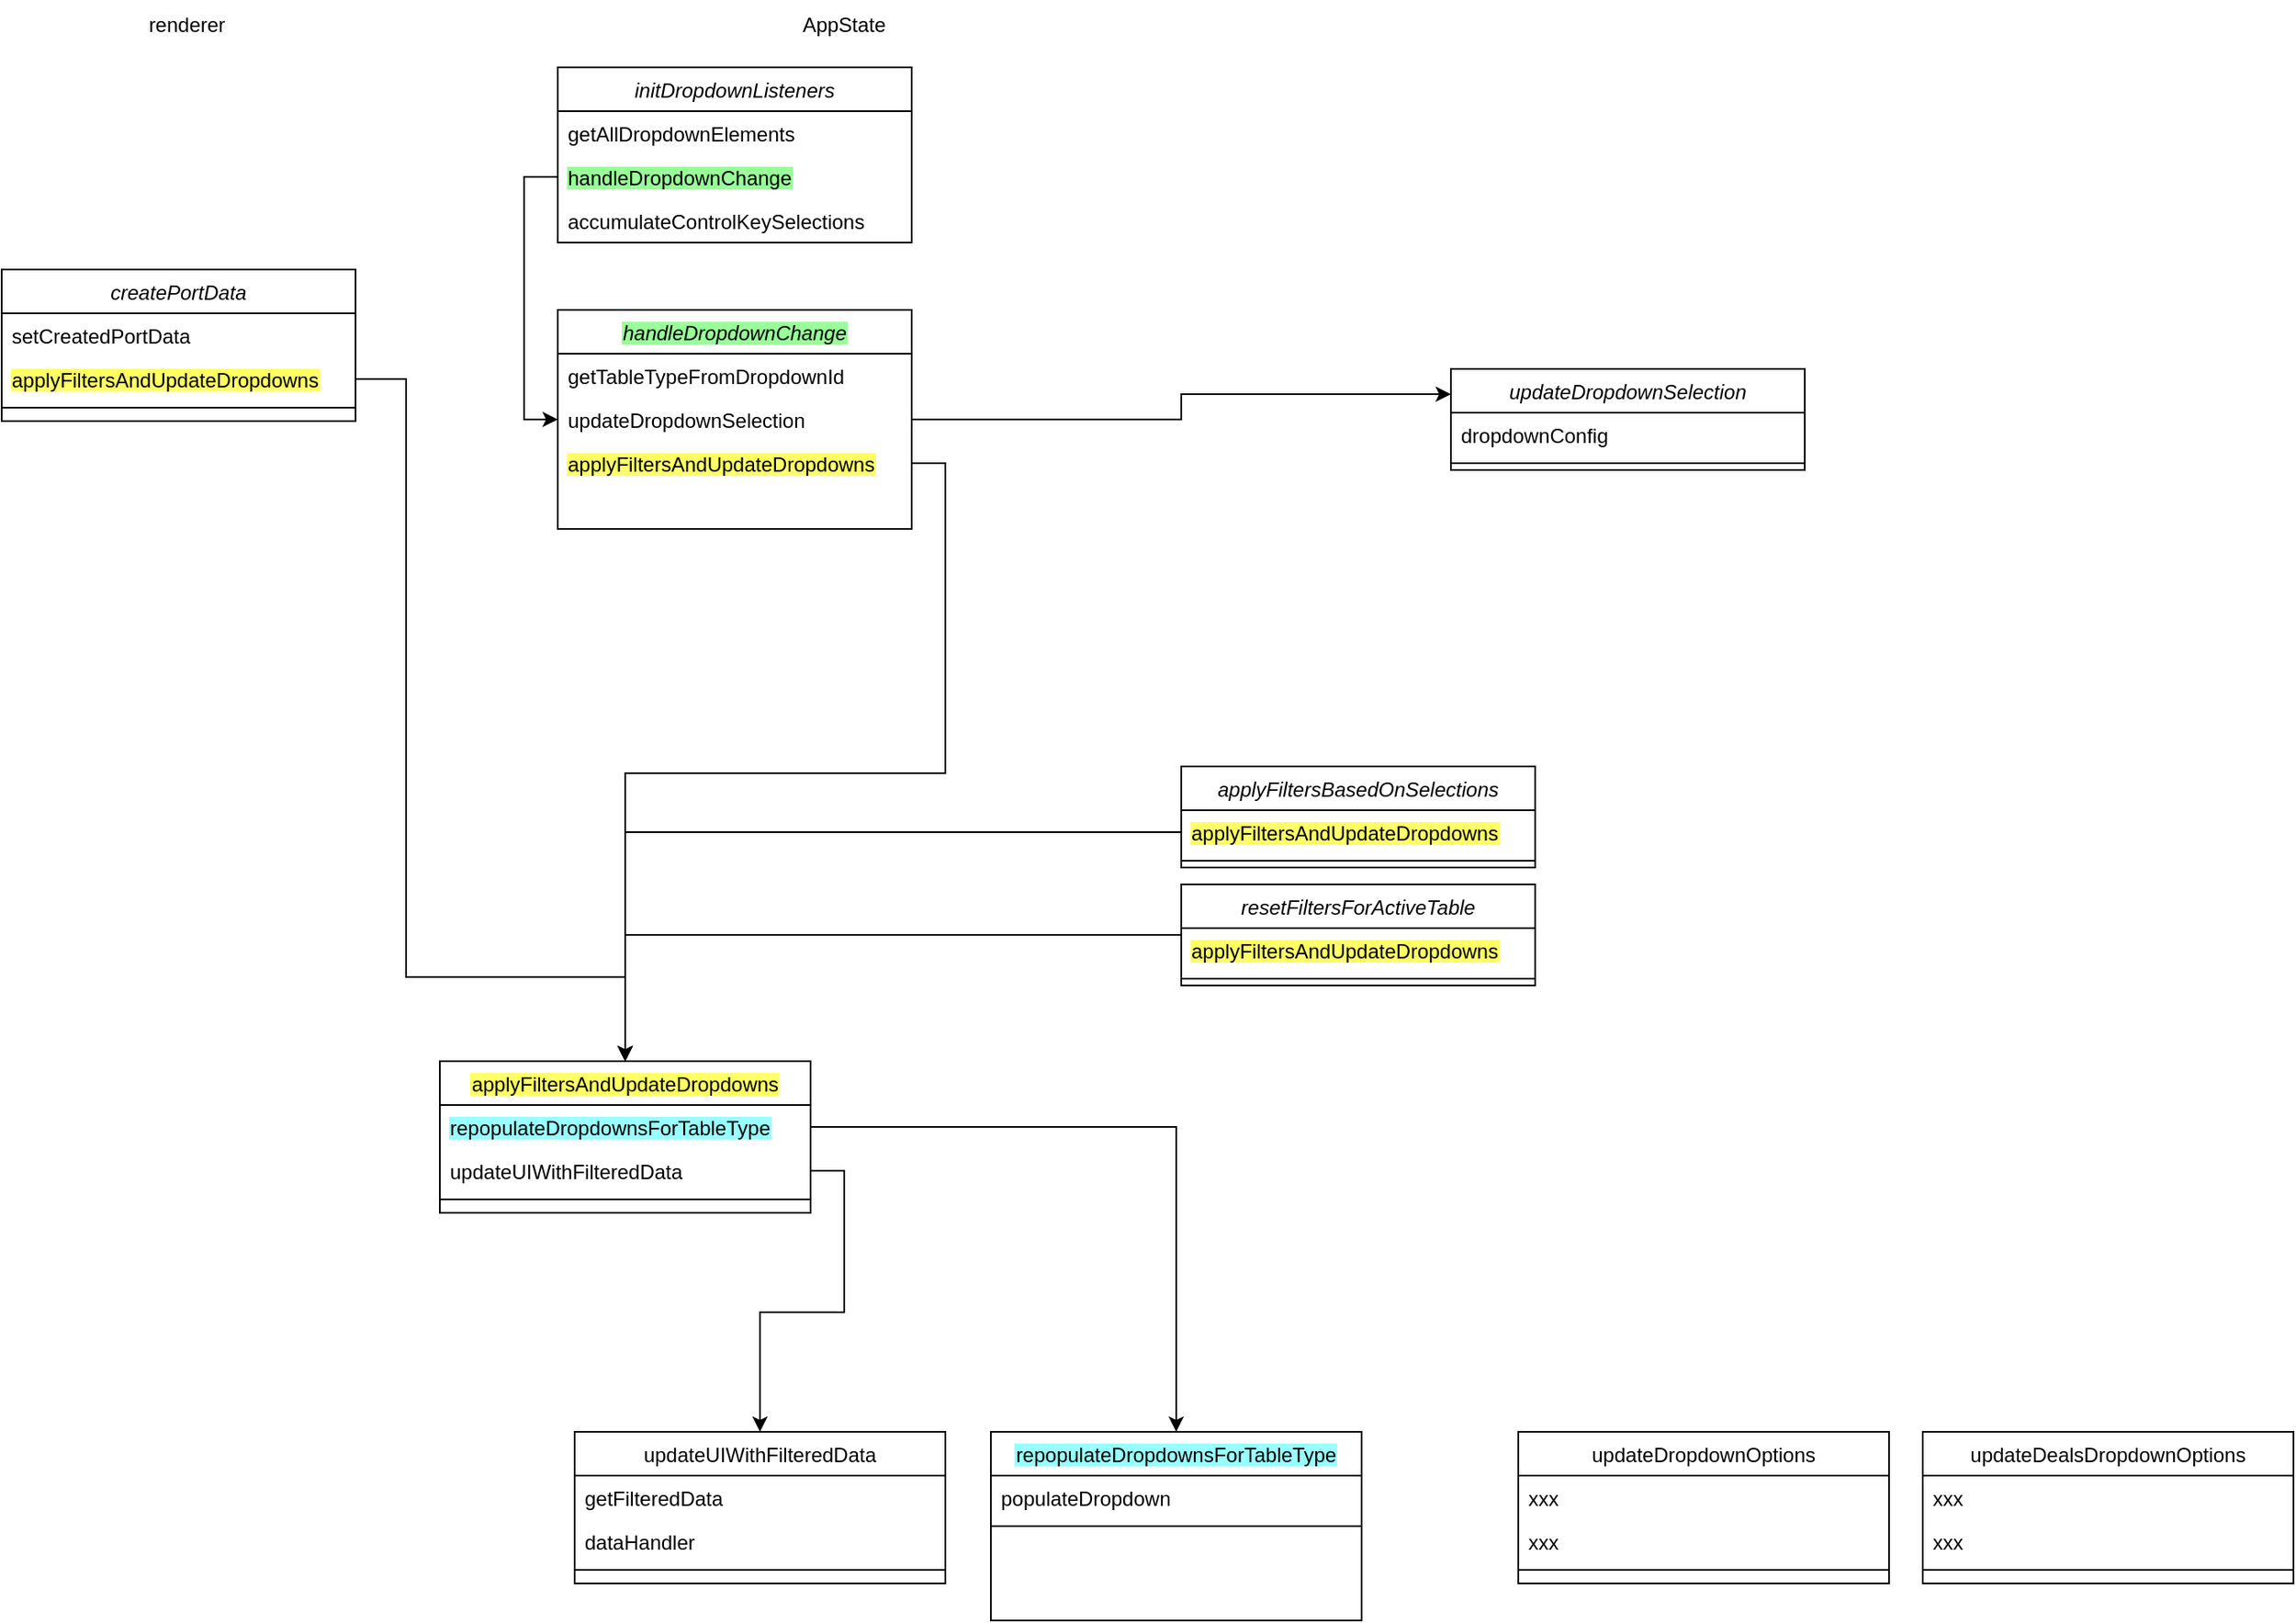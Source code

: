 <mxfile version="24.6.4" type="github">
  <diagram name="Seite-1" id="O912hUVkEhCuJibzUz4K">
    <mxGraphModel dx="1002" dy="577" grid="1" gridSize="10" guides="1" tooltips="1" connect="1" arrows="1" fold="1" page="1" pageScale="1" pageWidth="827" pageHeight="1169" math="0" shadow="0">
      <root>
        <mxCell id="0" />
        <mxCell id="1" parent="0" />
        <mxCell id="0rGq30qXjbqQ9h5YZrSA-37" value="createPortData" style="swimlane;fontStyle=2;align=center;verticalAlign=top;childLayout=stackLayout;horizontal=1;startSize=26;horizontalStack=0;resizeParent=1;resizeLast=0;collapsible=1;marginBottom=0;rounded=0;shadow=0;strokeWidth=1;" parent="1" vertex="1">
          <mxGeometry x="20" y="160" width="210" height="90" as="geometry">
            <mxRectangle x="120" y="610" width="160" height="26" as="alternateBounds" />
          </mxGeometry>
        </mxCell>
        <mxCell id="0rGq30qXjbqQ9h5YZrSA-38" value="setCreatedPortData" style="text;align=left;verticalAlign=top;spacingLeft=4;spacingRight=4;overflow=hidden;rotatable=0;points=[[0,0.5],[1,0.5]];portConstraint=eastwest;" parent="0rGq30qXjbqQ9h5YZrSA-37" vertex="1">
          <mxGeometry y="26" width="210" height="26" as="geometry" />
        </mxCell>
        <mxCell id="0rGq30qXjbqQ9h5YZrSA-39" value="applyFiltersAndUpdateDropdowns" style="text;align=left;verticalAlign=top;spacingLeft=4;spacingRight=4;overflow=hidden;rotatable=0;points=[[0,0.5],[1,0.5]];portConstraint=eastwest;rounded=0;shadow=0;html=0;labelBackgroundColor=#FFFF66;" parent="0rGq30qXjbqQ9h5YZrSA-37" vertex="1">
          <mxGeometry y="52" width="210" height="26" as="geometry" />
        </mxCell>
        <mxCell id="0rGq30qXjbqQ9h5YZrSA-41" value="" style="line;html=1;strokeWidth=1;align=left;verticalAlign=middle;spacingTop=-1;spacingLeft=3;spacingRight=3;rotatable=0;labelPosition=right;points=[];portConstraint=eastwest;" parent="0rGq30qXjbqQ9h5YZrSA-37" vertex="1">
          <mxGeometry y="78" width="210" height="8" as="geometry" />
        </mxCell>
        <mxCell id="0rGq30qXjbqQ9h5YZrSA-54" value="applyFiltersAndUpdateDropdowns" style="swimlane;fontStyle=0;align=center;verticalAlign=top;childLayout=stackLayout;horizontal=1;startSize=26;horizontalStack=0;resizeParent=1;resizeLast=0;collapsible=1;marginBottom=0;rounded=0;shadow=0;strokeWidth=1;labelBackgroundColor=#FFFF66;" parent="1" vertex="1">
          <mxGeometry x="280" y="630" width="220" height="90" as="geometry">
            <mxRectangle x="550" y="140" width="160" height="26" as="alternateBounds" />
          </mxGeometry>
        </mxCell>
        <mxCell id="0rGq30qXjbqQ9h5YZrSA-55" value="repopulateDropdownsForTableType" style="text;align=left;verticalAlign=top;spacingLeft=4;spacingRight=4;overflow=hidden;rotatable=0;points=[[0,0.5],[1,0.5]];portConstraint=eastwest;labelBackgroundColor=#99FFFF;" parent="0rGq30qXjbqQ9h5YZrSA-54" vertex="1">
          <mxGeometry y="26" width="220" height="26" as="geometry" />
        </mxCell>
        <mxCell id="0rGq30qXjbqQ9h5YZrSA-56" value="updateUIWithFilteredData" style="text;align=left;verticalAlign=top;spacingLeft=4;spacingRight=4;overflow=hidden;rotatable=0;points=[[0,0.5],[1,0.5]];portConstraint=eastwest;rounded=0;shadow=0;html=0;" parent="0rGq30qXjbqQ9h5YZrSA-54" vertex="1">
          <mxGeometry y="52" width="220" height="26" as="geometry" />
        </mxCell>
        <mxCell id="0rGq30qXjbqQ9h5YZrSA-60" value="" style="line;html=1;strokeWidth=1;align=left;verticalAlign=middle;spacingTop=-1;spacingLeft=3;spacingRight=3;rotatable=0;labelPosition=right;points=[];portConstraint=eastwest;" parent="0rGq30qXjbqQ9h5YZrSA-54" vertex="1">
          <mxGeometry y="78" width="220" height="8" as="geometry" />
        </mxCell>
        <mxCell id="0rGq30qXjbqQ9h5YZrSA-102" style="edgeStyle=orthogonalEdgeStyle;rounded=0;orthogonalLoop=1;jettySize=auto;html=1;entryX=0.5;entryY=0;entryDx=0;entryDy=0;exitX=1;exitY=0.5;exitDx=0;exitDy=0;" parent="1" source="0rGq30qXjbqQ9h5YZrSA-81" target="0rGq30qXjbqQ9h5YZrSA-54" edge="1">
          <mxGeometry relative="1" as="geometry" />
        </mxCell>
        <mxCell id="0rGq30qXjbqQ9h5YZrSA-80" value="handleDropdownChange" style="swimlane;fontStyle=2;align=center;verticalAlign=top;childLayout=stackLayout;horizontal=1;startSize=26;horizontalStack=0;resizeParent=1;resizeLast=0;collapsible=1;marginBottom=0;rounded=0;shadow=0;strokeWidth=1;labelBackgroundColor=#99FF99;" parent="1" vertex="1">
          <mxGeometry x="350" y="184" width="210" height="130" as="geometry">
            <mxRectangle x="120" y="610" width="160" height="26" as="alternateBounds" />
          </mxGeometry>
        </mxCell>
        <mxCell id="0rGq30qXjbqQ9h5YZrSA-119" value="getTableTypeFromDropdownId" style="text;align=left;verticalAlign=top;spacingLeft=4;spacingRight=4;overflow=hidden;rotatable=0;points=[[0,0.5],[1,0.5]];portConstraint=eastwest;labelBackgroundColor=none;" parent="0rGq30qXjbqQ9h5YZrSA-80" vertex="1">
          <mxGeometry y="26" width="210" height="26" as="geometry" />
        </mxCell>
        <mxCell id="0rGq30qXjbqQ9h5YZrSA-111" value="updateDropdownSelection" style="text;align=left;verticalAlign=top;spacingLeft=4;spacingRight=4;overflow=hidden;rotatable=0;points=[[0,0.5],[1,0.5]];portConstraint=eastwest;labelBackgroundColor=none;" parent="0rGq30qXjbqQ9h5YZrSA-80" vertex="1">
          <mxGeometry y="52" width="210" height="26" as="geometry" />
        </mxCell>
        <mxCell id="0rGq30qXjbqQ9h5YZrSA-81" value="applyFiltersAndUpdateDropdowns" style="text;align=left;verticalAlign=top;spacingLeft=4;spacingRight=4;overflow=hidden;rotatable=0;points=[[0,0.5],[1,0.5]];portConstraint=eastwest;labelBackgroundColor=#FFFF66;" parent="0rGq30qXjbqQ9h5YZrSA-80" vertex="1">
          <mxGeometry y="78" width="210" height="26" as="geometry" />
        </mxCell>
        <mxCell id="0rGq30qXjbqQ9h5YZrSA-86" value="applyFiltersBasedOnSelections" style="swimlane;fontStyle=2;align=center;verticalAlign=top;childLayout=stackLayout;horizontal=1;startSize=26;horizontalStack=0;resizeParent=1;resizeLast=0;collapsible=1;marginBottom=0;rounded=0;shadow=0;strokeWidth=1;" parent="1" vertex="1">
          <mxGeometry x="720" y="455" width="210" height="60" as="geometry">
            <mxRectangle x="120" y="610" width="160" height="26" as="alternateBounds" />
          </mxGeometry>
        </mxCell>
        <mxCell id="0rGq30qXjbqQ9h5YZrSA-87" value="applyFiltersAndUpdateDropdowns" style="text;align=left;verticalAlign=top;spacingLeft=4;spacingRight=4;overflow=hidden;rotatable=0;points=[[0,0.5],[1,0.5]];portConstraint=eastwest;rounded=0;shadow=0;html=0;labelBackgroundColor=#FFFF66;" parent="0rGq30qXjbqQ9h5YZrSA-86" vertex="1">
          <mxGeometry y="26" width="210" height="26" as="geometry" />
        </mxCell>
        <mxCell id="0rGq30qXjbqQ9h5YZrSA-88" value="" style="line;html=1;strokeWidth=1;align=left;verticalAlign=middle;spacingTop=-1;spacingLeft=3;spacingRight=3;rotatable=0;labelPosition=right;points=[];portConstraint=eastwest;" parent="0rGq30qXjbqQ9h5YZrSA-86" vertex="1">
          <mxGeometry y="52" width="210" height="8" as="geometry" />
        </mxCell>
        <mxCell id="0rGq30qXjbqQ9h5YZrSA-96" style="edgeStyle=orthogonalEdgeStyle;rounded=0;orthogonalLoop=1;jettySize=auto;html=1;entryX=0.5;entryY=0;entryDx=0;entryDy=0;" parent="1" source="0rGq30qXjbqQ9h5YZrSA-87" target="0rGq30qXjbqQ9h5YZrSA-54" edge="1">
          <mxGeometry relative="1" as="geometry" />
        </mxCell>
        <mxCell id="0rGq30qXjbqQ9h5YZrSA-100" style="edgeStyle=orthogonalEdgeStyle;rounded=0;orthogonalLoop=1;jettySize=auto;html=1;entryX=0.5;entryY=0;entryDx=0;entryDy=0;" parent="1" source="0rGq30qXjbqQ9h5YZrSA-97" target="0rGq30qXjbqQ9h5YZrSA-54" edge="1">
          <mxGeometry relative="1" as="geometry" />
        </mxCell>
        <mxCell id="0rGq30qXjbqQ9h5YZrSA-97" value="resetFiltersForActiveTable" style="swimlane;fontStyle=2;align=center;verticalAlign=top;childLayout=stackLayout;horizontal=1;startSize=26;horizontalStack=0;resizeParent=1;resizeLast=0;collapsible=1;marginBottom=0;rounded=0;shadow=0;strokeWidth=1;" parent="1" vertex="1">
          <mxGeometry x="720" y="525" width="210" height="60" as="geometry">
            <mxRectangle x="120" y="610" width="160" height="26" as="alternateBounds" />
          </mxGeometry>
        </mxCell>
        <mxCell id="0rGq30qXjbqQ9h5YZrSA-98" value="applyFiltersAndUpdateDropdowns" style="text;align=left;verticalAlign=top;spacingLeft=4;spacingRight=4;overflow=hidden;rotatable=0;points=[[0,0.5],[1,0.5]];portConstraint=eastwest;rounded=0;shadow=0;html=0;labelBackgroundColor=#FFFF66;" parent="0rGq30qXjbqQ9h5YZrSA-97" vertex="1">
          <mxGeometry y="26" width="210" height="26" as="geometry" />
        </mxCell>
        <mxCell id="0rGq30qXjbqQ9h5YZrSA-99" value="" style="line;html=1;strokeWidth=1;align=left;verticalAlign=middle;spacingTop=-1;spacingLeft=3;spacingRight=3;rotatable=0;labelPosition=right;points=[];portConstraint=eastwest;" parent="0rGq30qXjbqQ9h5YZrSA-97" vertex="1">
          <mxGeometry y="52" width="210" height="8" as="geometry" />
        </mxCell>
        <mxCell id="0rGq30qXjbqQ9h5YZrSA-104" value="renderer" style="text;strokeColor=none;align=center;fillColor=none;html=1;verticalAlign=middle;whiteSpace=wrap;rounded=0;" parent="1" vertex="1">
          <mxGeometry x="100" width="60" height="30" as="geometry" />
        </mxCell>
        <mxCell id="0rGq30qXjbqQ9h5YZrSA-105" value="AppState" style="text;strokeColor=none;align=center;fillColor=none;html=1;verticalAlign=middle;whiteSpace=wrap;rounded=0;" parent="1" vertex="1">
          <mxGeometry x="490" width="60" height="30" as="geometry" />
        </mxCell>
        <mxCell id="0rGq30qXjbqQ9h5YZrSA-107" value="initDropdownListeners" style="swimlane;fontStyle=2;align=center;verticalAlign=top;childLayout=stackLayout;horizontal=1;startSize=26;horizontalStack=0;resizeParent=1;resizeLast=0;collapsible=1;marginBottom=0;rounded=0;shadow=0;strokeWidth=1;" parent="1" vertex="1">
          <mxGeometry x="350" y="40" width="210" height="104" as="geometry">
            <mxRectangle x="120" y="610" width="160" height="26" as="alternateBounds" />
          </mxGeometry>
        </mxCell>
        <mxCell id="0rGq30qXjbqQ9h5YZrSA-117" value="getAllDropdownElements" style="text;align=left;verticalAlign=top;spacingLeft=4;spacingRight=4;overflow=hidden;rotatable=0;points=[[0,0.5],[1,0.5]];portConstraint=eastwest;" parent="0rGq30qXjbqQ9h5YZrSA-107" vertex="1">
          <mxGeometry y="26" width="210" height="26" as="geometry" />
        </mxCell>
        <mxCell id="0rGq30qXjbqQ9h5YZrSA-108" value="handleDropdownChange" style="text;align=left;verticalAlign=top;spacingLeft=4;spacingRight=4;overflow=hidden;rotatable=0;points=[[0,0.5],[1,0.5]];portConstraint=eastwest;labelBackgroundColor=#99FF99;" parent="0rGq30qXjbqQ9h5YZrSA-107" vertex="1">
          <mxGeometry y="52" width="210" height="26" as="geometry" />
        </mxCell>
        <mxCell id="0rGq30qXjbqQ9h5YZrSA-115" value="accumulateControlKeySelections" style="text;align=left;verticalAlign=top;spacingLeft=4;spacingRight=4;overflow=hidden;rotatable=0;points=[[0,0.5],[1,0.5]];portConstraint=eastwest;" parent="0rGq30qXjbqQ9h5YZrSA-107" vertex="1">
          <mxGeometry y="78" width="210" height="26" as="geometry" />
        </mxCell>
        <mxCell id="0rGq30qXjbqQ9h5YZrSA-110" style="edgeStyle=orthogonalEdgeStyle;rounded=0;orthogonalLoop=1;jettySize=auto;html=1;entryX=0;entryY=0.5;entryDx=0;entryDy=0;" parent="1" source="0rGq30qXjbqQ9h5YZrSA-108" target="0rGq30qXjbqQ9h5YZrSA-111" edge="1">
          <mxGeometry relative="1" as="geometry">
            <mxPoint x="560" y="184" as="targetPoint" />
          </mxGeometry>
        </mxCell>
        <mxCell id="0rGq30qXjbqQ9h5YZrSA-112" value="updateDropdownSelection" style="swimlane;fontStyle=2;align=center;verticalAlign=top;childLayout=stackLayout;horizontal=1;startSize=26;horizontalStack=0;resizeParent=1;resizeLast=0;collapsible=1;marginBottom=0;rounded=0;shadow=0;strokeWidth=1;" parent="1" vertex="1">
          <mxGeometry x="880" y="219" width="210" height="60" as="geometry">
            <mxRectangle x="120" y="610" width="160" height="26" as="alternateBounds" />
          </mxGeometry>
        </mxCell>
        <mxCell id="0rGq30qXjbqQ9h5YZrSA-113" value="dropdownConfig" style="text;align=left;verticalAlign=top;spacingLeft=4;spacingRight=4;overflow=hidden;rotatable=0;points=[[0,0.5],[1,0.5]];portConstraint=eastwest;" parent="0rGq30qXjbqQ9h5YZrSA-112" vertex="1">
          <mxGeometry y="26" width="210" height="26" as="geometry" />
        </mxCell>
        <mxCell id="0rGq30qXjbqQ9h5YZrSA-114" value="" style="line;html=1;strokeWidth=1;align=left;verticalAlign=middle;spacingTop=-1;spacingLeft=3;spacingRight=3;rotatable=0;labelPosition=right;points=[];portConstraint=eastwest;" parent="0rGq30qXjbqQ9h5YZrSA-112" vertex="1">
          <mxGeometry y="52" width="210" height="8" as="geometry" />
        </mxCell>
        <mxCell id="0rGq30qXjbqQ9h5YZrSA-120" style="edgeStyle=orthogonalEdgeStyle;rounded=0;orthogonalLoop=1;jettySize=auto;html=1;entryX=0.5;entryY=0;entryDx=0;entryDy=0;" parent="1" source="0rGq30qXjbqQ9h5YZrSA-39" target="0rGq30qXjbqQ9h5YZrSA-54" edge="1">
          <mxGeometry relative="1" as="geometry">
            <Array as="points">
              <mxPoint x="260" y="225" />
              <mxPoint x="260" y="580" />
              <mxPoint x="390" y="580" />
            </Array>
          </mxGeometry>
        </mxCell>
        <mxCell id="0rGq30qXjbqQ9h5YZrSA-125" value="updateDropdownOptions" style="swimlane;fontStyle=0;align=center;verticalAlign=top;childLayout=stackLayout;horizontal=1;startSize=26;horizontalStack=0;resizeParent=1;resizeLast=0;collapsible=1;marginBottom=0;rounded=0;shadow=0;strokeWidth=1;labelBackgroundColor=none;" parent="1" vertex="1">
          <mxGeometry x="920" y="850" width="220" height="90" as="geometry">
            <mxRectangle x="550" y="140" width="160" height="26" as="alternateBounds" />
          </mxGeometry>
        </mxCell>
        <mxCell id="0rGq30qXjbqQ9h5YZrSA-126" value="xxx" style="text;align=left;verticalAlign=top;spacingLeft=4;spacingRight=4;overflow=hidden;rotatable=0;points=[[0,0.5],[1,0.5]];portConstraint=eastwest;" parent="0rGq30qXjbqQ9h5YZrSA-125" vertex="1">
          <mxGeometry y="26" width="220" height="26" as="geometry" />
        </mxCell>
        <mxCell id="0rGq30qXjbqQ9h5YZrSA-127" value="xxx" style="text;align=left;verticalAlign=top;spacingLeft=4;spacingRight=4;overflow=hidden;rotatable=0;points=[[0,0.5],[1,0.5]];portConstraint=eastwest;rounded=0;shadow=0;html=0;" parent="0rGq30qXjbqQ9h5YZrSA-125" vertex="1">
          <mxGeometry y="52" width="220" height="26" as="geometry" />
        </mxCell>
        <mxCell id="0rGq30qXjbqQ9h5YZrSA-128" value="" style="line;html=1;strokeWidth=1;align=left;verticalAlign=middle;spacingTop=-1;spacingLeft=3;spacingRight=3;rotatable=0;labelPosition=right;points=[];portConstraint=eastwest;" parent="0rGq30qXjbqQ9h5YZrSA-125" vertex="1">
          <mxGeometry y="78" width="220" height="8" as="geometry" />
        </mxCell>
        <mxCell id="0rGq30qXjbqQ9h5YZrSA-129" value="updateUIWithFilteredData" style="swimlane;fontStyle=0;align=center;verticalAlign=top;childLayout=stackLayout;horizontal=1;startSize=26;horizontalStack=0;resizeParent=1;resizeLast=0;collapsible=1;marginBottom=0;rounded=0;shadow=0;strokeWidth=1;labelBackgroundColor=none;" parent="1" vertex="1">
          <mxGeometry x="360" y="850" width="220" height="90" as="geometry">
            <mxRectangle x="550" y="140" width="160" height="26" as="alternateBounds" />
          </mxGeometry>
        </mxCell>
        <mxCell id="0rGq30qXjbqQ9h5YZrSA-130" value="getFilteredData" style="text;align=left;verticalAlign=top;spacingLeft=4;spacingRight=4;overflow=hidden;rotatable=0;points=[[0,0.5],[1,0.5]];portConstraint=eastwest;" parent="0rGq30qXjbqQ9h5YZrSA-129" vertex="1">
          <mxGeometry y="26" width="220" height="26" as="geometry" />
        </mxCell>
        <mxCell id="0rGq30qXjbqQ9h5YZrSA-131" value="dataHandler" style="text;align=left;verticalAlign=top;spacingLeft=4;spacingRight=4;overflow=hidden;rotatable=0;points=[[0,0.5],[1,0.5]];portConstraint=eastwest;rounded=0;shadow=0;html=0;" parent="0rGq30qXjbqQ9h5YZrSA-129" vertex="1">
          <mxGeometry y="52" width="220" height="26" as="geometry" />
        </mxCell>
        <mxCell id="0rGq30qXjbqQ9h5YZrSA-132" value="" style="line;html=1;strokeWidth=1;align=left;verticalAlign=middle;spacingTop=-1;spacingLeft=3;spacingRight=3;rotatable=0;labelPosition=right;points=[];portConstraint=eastwest;" parent="0rGq30qXjbqQ9h5YZrSA-129" vertex="1">
          <mxGeometry y="78" width="220" height="8" as="geometry" />
        </mxCell>
        <mxCell id="0rGq30qXjbqQ9h5YZrSA-133" value="updateDealsDropdownOptions" style="swimlane;fontStyle=0;align=center;verticalAlign=top;childLayout=stackLayout;horizontal=1;startSize=26;horizontalStack=0;resizeParent=1;resizeLast=0;collapsible=1;marginBottom=0;rounded=0;shadow=0;strokeWidth=1;labelBackgroundColor=none;" parent="1" vertex="1">
          <mxGeometry x="1160" y="850" width="220" height="90" as="geometry">
            <mxRectangle x="550" y="140" width="160" height="26" as="alternateBounds" />
          </mxGeometry>
        </mxCell>
        <mxCell id="0rGq30qXjbqQ9h5YZrSA-134" value="xxx" style="text;align=left;verticalAlign=top;spacingLeft=4;spacingRight=4;overflow=hidden;rotatable=0;points=[[0,0.5],[1,0.5]];portConstraint=eastwest;" parent="0rGq30qXjbqQ9h5YZrSA-133" vertex="1">
          <mxGeometry y="26" width="220" height="26" as="geometry" />
        </mxCell>
        <mxCell id="0rGq30qXjbqQ9h5YZrSA-135" value="xxx" style="text;align=left;verticalAlign=top;spacingLeft=4;spacingRight=4;overflow=hidden;rotatable=0;points=[[0,0.5],[1,0.5]];portConstraint=eastwest;rounded=0;shadow=0;html=0;" parent="0rGq30qXjbqQ9h5YZrSA-133" vertex="1">
          <mxGeometry y="52" width="220" height="26" as="geometry" />
        </mxCell>
        <mxCell id="0rGq30qXjbqQ9h5YZrSA-136" value="" style="line;html=1;strokeWidth=1;align=left;verticalAlign=middle;spacingTop=-1;spacingLeft=3;spacingRight=3;rotatable=0;labelPosition=right;points=[];portConstraint=eastwest;" parent="0rGq30qXjbqQ9h5YZrSA-133" vertex="1">
          <mxGeometry y="78" width="220" height="8" as="geometry" />
        </mxCell>
        <mxCell id="0rGq30qXjbqQ9h5YZrSA-142" value="repopulateDropdownsForTableType" style="swimlane;fontStyle=0;align=center;verticalAlign=top;childLayout=stackLayout;horizontal=1;startSize=26;horizontalStack=0;resizeParent=1;resizeLast=0;collapsible=1;marginBottom=0;rounded=0;shadow=0;strokeWidth=1;labelBackgroundColor=#99FFFF;" parent="1" vertex="1">
          <mxGeometry x="607" y="850" width="220" height="112" as="geometry">
            <mxRectangle x="550" y="140" width="160" height="26" as="alternateBounds" />
          </mxGeometry>
        </mxCell>
        <mxCell id="0rGq30qXjbqQ9h5YZrSA-143" value="populateDropdown" style="text;align=left;verticalAlign=top;spacingLeft=4;spacingRight=4;overflow=hidden;rotatable=0;points=[[0,0.5],[1,0.5]];portConstraint=eastwest;" parent="0rGq30qXjbqQ9h5YZrSA-142" vertex="1">
          <mxGeometry y="26" width="220" height="26" as="geometry" />
        </mxCell>
        <mxCell id="0rGq30qXjbqQ9h5YZrSA-145" value="" style="line;html=1;strokeWidth=1;align=left;verticalAlign=middle;spacingTop=-1;spacingLeft=3;spacingRight=3;rotatable=0;labelPosition=right;points=[];portConstraint=eastwest;" parent="0rGq30qXjbqQ9h5YZrSA-142" vertex="1">
          <mxGeometry y="52" width="220" height="8" as="geometry" />
        </mxCell>
        <mxCell id="0rGq30qXjbqQ9h5YZrSA-149" style="edgeStyle=orthogonalEdgeStyle;rounded=0;orthogonalLoop=1;jettySize=auto;html=1;entryX=0;entryY=0.25;entryDx=0;entryDy=0;" parent="1" source="0rGq30qXjbqQ9h5YZrSA-111" target="0rGq30qXjbqQ9h5YZrSA-112" edge="1">
          <mxGeometry relative="1" as="geometry" />
        </mxCell>
        <mxCell id="0rGq30qXjbqQ9h5YZrSA-150" style="edgeStyle=orthogonalEdgeStyle;rounded=0;orthogonalLoop=1;jettySize=auto;html=1;entryX=0.5;entryY=0;entryDx=0;entryDy=0;exitX=1;exitY=0.5;exitDx=0;exitDy=0;" parent="1" source="0rGq30qXjbqQ9h5YZrSA-55" target="0rGq30qXjbqQ9h5YZrSA-142" edge="1">
          <mxGeometry relative="1" as="geometry" />
        </mxCell>
        <mxCell id="0rGq30qXjbqQ9h5YZrSA-151" style="edgeStyle=orthogonalEdgeStyle;rounded=0;orthogonalLoop=1;jettySize=auto;html=1;entryX=0.5;entryY=0;entryDx=0;entryDy=0;" parent="1" source="0rGq30qXjbqQ9h5YZrSA-56" target="0rGq30qXjbqQ9h5YZrSA-129" edge="1">
          <mxGeometry relative="1" as="geometry" />
        </mxCell>
      </root>
    </mxGraphModel>
  </diagram>
</mxfile>
